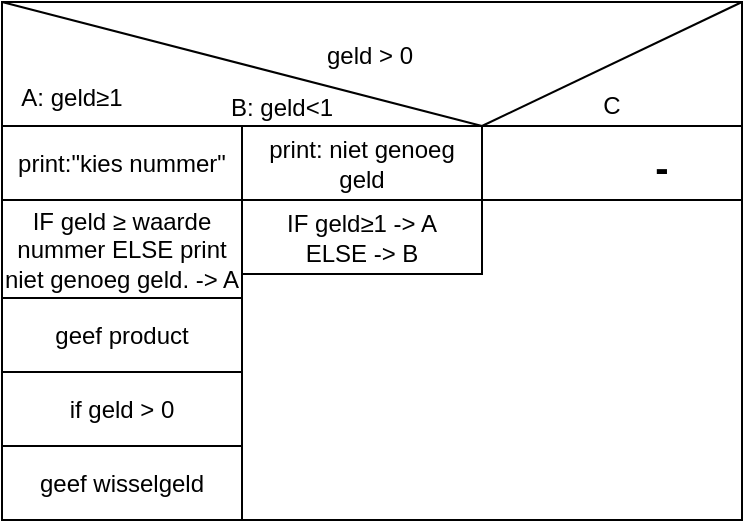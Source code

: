 <mxfile>
    <diagram id="uWSBNAVOrv1M9ScMRyaA" name="Page-1">
        <mxGraphModel dx="849" dy="779" grid="1" gridSize="10" guides="1" tooltips="1" connect="1" arrows="1" fold="1" page="1" pageScale="1" pageWidth="850" pageHeight="1100" math="0" shadow="0">
            <root>
                <mxCell id="0"/>
                <mxCell id="1" parent="0"/>
                <mxCell id="5" value="" style="rounded=0;whiteSpace=wrap;html=1;" vertex="1" parent="1">
                    <mxGeometry x="150" y="242" width="370" height="259" as="geometry"/>
                </mxCell>
                <mxCell id="7" value="" style="rounded=0;whiteSpace=wrap;html=1;" vertex="1" parent="1">
                    <mxGeometry x="390" y="304" width="130" height="37" as="geometry"/>
                </mxCell>
                <mxCell id="8" value="&lt;b&gt;&lt;font style=&quot;font-size: 20px;&quot;&gt;-&lt;/font&gt;&lt;/b&gt;" style="text;strokeColor=none;align=center;fillColor=none;html=1;verticalAlign=middle;whiteSpace=wrap;rounded=0;" vertex="1" parent="1">
                    <mxGeometry x="450" y="308.5" width="60" height="30" as="geometry"/>
                </mxCell>
                <mxCell id="9" value="&lt;font style=&quot;font-size: 12px;&quot;&gt;geld &amp;gt; 0&lt;/font&gt;" style="text;strokeColor=none;align=center;fillColor=none;html=1;verticalAlign=middle;whiteSpace=wrap;rounded=0;fontSize=20;" vertex="1" parent="1">
                    <mxGeometry x="304" y="250" width="60" height="30" as="geometry"/>
                </mxCell>
                <mxCell id="10" value="A: geld&lt;span style=&quot;font-family: &amp;quot;Google Sans&amp;quot;, arial, sans-serif;&quot;&gt;≥&lt;/span&gt;1" style="text;strokeColor=none;align=center;fillColor=none;html=1;verticalAlign=middle;whiteSpace=wrap;rounded=0;fontSize=12;" vertex="1" parent="1">
                    <mxGeometry x="150" y="275" width="70" height="30" as="geometry"/>
                </mxCell>
                <mxCell id="11" value="C" style="text;strokeColor=none;align=center;fillColor=none;html=1;verticalAlign=middle;whiteSpace=wrap;rounded=0;fontSize=12;" vertex="1" parent="1">
                    <mxGeometry x="425" y="278.5" width="60" height="30" as="geometry"/>
                </mxCell>
                <mxCell id="12" value="" style="rounded=0;whiteSpace=wrap;html=1;" vertex="1" parent="1">
                    <mxGeometry x="150" y="304" width="120" height="37" as="geometry"/>
                </mxCell>
                <mxCell id="13" value="print: niet genoeg geld" style="rounded=0;whiteSpace=wrap;html=1;" vertex="1" parent="1">
                    <mxGeometry x="270" y="304" width="120" height="37" as="geometry"/>
                </mxCell>
                <mxCell id="14" value="" style="endArrow=none;html=1;fontSize=12;entryX=0;entryY=0;entryDx=0;entryDy=0;exitX=0;exitY=0;exitDx=0;exitDy=0;" edge="1" parent="1" source="7" target="5">
                    <mxGeometry width="50" height="50" relative="1" as="geometry">
                        <mxPoint x="400" y="340" as="sourcePoint"/>
                        <mxPoint x="450" y="290" as="targetPoint"/>
                    </mxGeometry>
                </mxCell>
                <mxCell id="15" value="" style="endArrow=none;html=1;fontSize=12;entryX=1;entryY=0;entryDx=0;entryDy=0;exitX=0;exitY=0;exitDx=0;exitDy=0;" edge="1" parent="1" source="7" target="5">
                    <mxGeometry width="50" height="50" relative="1" as="geometry">
                        <mxPoint x="400" y="340" as="sourcePoint"/>
                        <mxPoint x="450" y="290" as="targetPoint"/>
                    </mxGeometry>
                </mxCell>
                <mxCell id="16" value="B: geld&amp;lt;1" style="text;strokeColor=none;align=center;fillColor=none;html=1;verticalAlign=middle;whiteSpace=wrap;rounded=0;fontSize=12;" vertex="1" parent="1">
                    <mxGeometry x="260" y="280" width="60" height="30" as="geometry"/>
                </mxCell>
                <mxCell id="17" value="" style="rounded=0;whiteSpace=wrap;html=1;" vertex="1" parent="1">
                    <mxGeometry x="150" y="341" width="120" height="37" as="geometry"/>
                </mxCell>
                <mxCell id="19" value="print:&quot;kies nummer&quot;" style="rounded=0;whiteSpace=wrap;html=1;" vertex="1" parent="1">
                    <mxGeometry x="150" y="304" width="120" height="37" as="geometry"/>
                </mxCell>
                <mxCell id="20" value="&lt;p style=&quot;&quot;&gt;IF geld&amp;nbsp;&lt;span style=&quot;font-family: &amp;quot;Google Sans&amp;quot;, arial, sans-serif;&quot;&gt;≥ waarde nummer&amp;nbsp;&lt;/span&gt;&lt;span style=&quot;font-family: &amp;quot;Google Sans&amp;quot;, arial, sans-serif; background-color: initial;&quot;&gt;ELSE print niet genoeg geld. -&amp;gt; A&lt;/span&gt;&lt;/p&gt;" style="rounded=0;whiteSpace=wrap;html=1;align=center;" vertex="1" parent="1">
                    <mxGeometry x="150" y="341" width="120" height="49" as="geometry"/>
                </mxCell>
                <mxCell id="21" value="&lt;p style=&quot;&quot;&gt;geef product&lt;/p&gt;" style="rounded=0;whiteSpace=wrap;html=1;align=center;" vertex="1" parent="1">
                    <mxGeometry x="150" y="390" width="120" height="37" as="geometry"/>
                </mxCell>
                <mxCell id="22" value="&lt;p style=&quot;&quot;&gt;if geld &amp;gt; 0&lt;/p&gt;" style="rounded=0;whiteSpace=wrap;html=1;align=center;" vertex="1" parent="1">
                    <mxGeometry x="150" y="427" width="120" height="37" as="geometry"/>
                </mxCell>
                <mxCell id="23" value="&lt;p style=&quot;&quot;&gt;geef wisselgeld&lt;/p&gt;" style="rounded=0;whiteSpace=wrap;html=1;align=center;" vertex="1" parent="1">
                    <mxGeometry x="150" y="464" width="120" height="37" as="geometry"/>
                </mxCell>
                <mxCell id="24" value="IF geld&lt;span style=&quot;color: rgba(0, 0, 0, 0); font-family: monospace; font-size: 0px; text-align: start;&quot;&gt;%3CmxGraphModel%3E%3Croot%3E%3CmxCell%20id%3D%220%22%2F%3E%3CmxCell%20id%3D%221%22%20parent%3D%220%22%2F%3E%3CmxCell%20id%3D%222%22%20value%3D%22print%3A%20niet%20genoeg%20geld%22%20style%3D%22rounded%3D0%3BwhiteSpace%3Dwrap%3Bhtml%3D1%3B%22%20vertex%3D%221%22%20parent%3D%221%22%3E%3CmxGeometry%20x%3D%22270%22%20y%3D%22304%22%20width%3D%22120%22%20height%3D%2237%22%20as%3D%22geometry%22%2F%3E%3C%2FmxCell%3E%3C%2Froot%3E%3C%2FmxGraphModel%3E&lt;/span&gt;&lt;span style=&quot;font-family: &amp;quot;Google Sans&amp;quot;, arial, sans-serif;&quot;&gt;≥1 -&amp;gt; A&lt;br&gt;ELSE -&amp;gt; B&lt;br&gt;&lt;/span&gt;" style="rounded=0;whiteSpace=wrap;html=1;" vertex="1" parent="1">
                    <mxGeometry x="270" y="341" width="120" height="37" as="geometry"/>
                </mxCell>
            </root>
        </mxGraphModel>
    </diagram>
</mxfile>